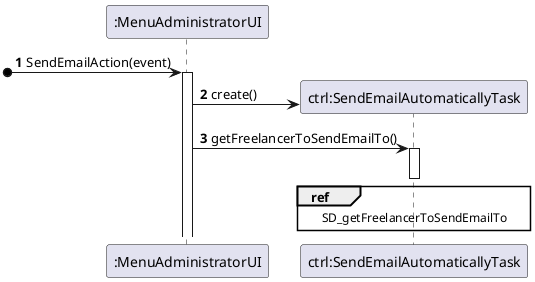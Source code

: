 @startuml

autonumber

participant ":MenuAdministratorUI" as UI
participant "ctrl:SendEmailAutomaticallyTask" as T


[o-> UI : SendEmailAction(event)
activate UI

UI -> T** : create()

UI -> T : getFreelancerToSendEmailTo()
activate T
ref over T : SD_getFreelancerToSendEmailTo
deactivate T


@enduml
